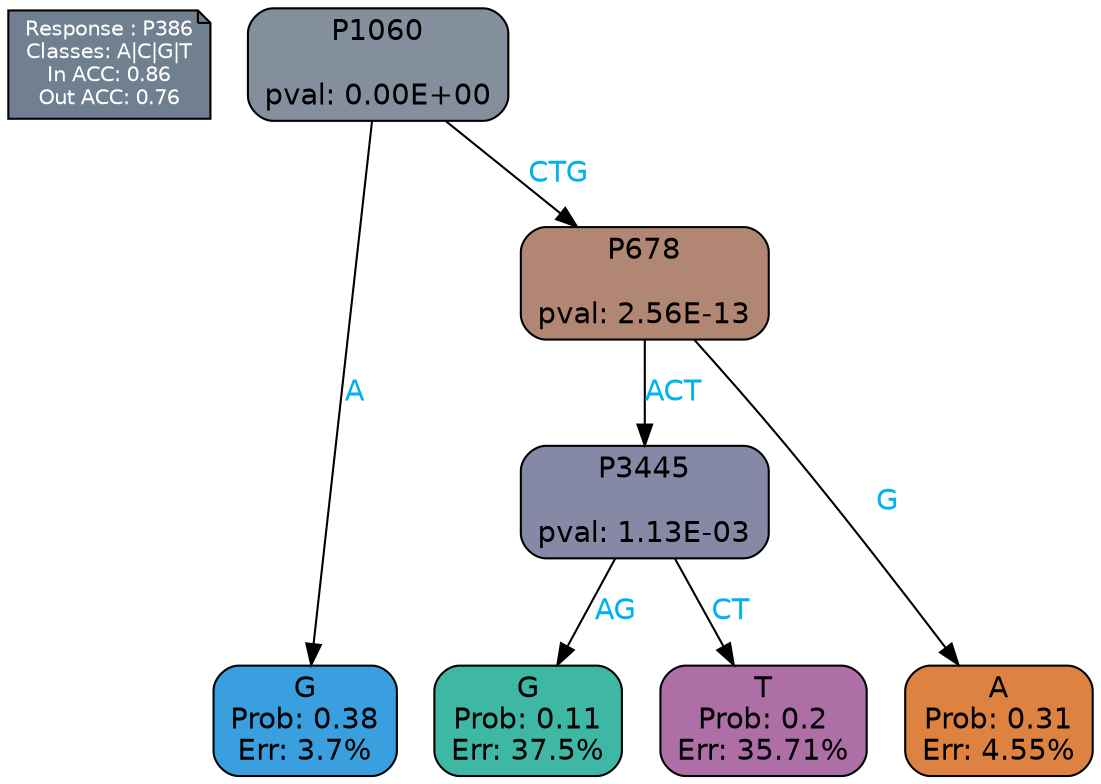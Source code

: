 digraph Tree {
node [shape=box, style="filled, rounded", color="black", fontname=helvetica] ;
graph [ranksep=equally, splines=polylines, bgcolor=transparent, dpi=600] ;
edge [fontname=helvetica] ;
LEGEND [label="Response : P386
Classes: A|C|G|T
In ACC: 0.86
Out ACC: 0.76
",shape=note,align=left,style=filled,fillcolor="slategray",fontcolor="white",fontsize=10];1 [label="P1060

pval: 0.00E+00", fillcolor="#838f9c"] ;
2 [label="G
Prob: 0.38
Err: 3.7%", fillcolor="#399fde"] ;
3 [label="P678

pval: 2.56E-13", fillcolor="#b18673"] ;
4 [label="P3445

pval: 1.13E-03", fillcolor="#8589a6"] ;
5 [label="G
Prob: 0.11
Err: 37.5%", fillcolor="#3eb8a4"] ;
6 [label="T
Prob: 0.2
Err: 35.71%", fillcolor="#ae6fa7"] ;
7 [label="A
Prob: 0.31
Err: 4.55%", fillcolor="#dd8240"] ;
1 -> 2 [label="A",fontcolor=deepskyblue2] ;
1 -> 3 [label="CTG",fontcolor=deepskyblue2] ;
3 -> 4 [label="ACT",fontcolor=deepskyblue2] ;
3 -> 7 [label="G",fontcolor=deepskyblue2] ;
4 -> 5 [label="AG",fontcolor=deepskyblue2] ;
4 -> 6 [label="CT",fontcolor=deepskyblue2] ;
{rank = same; 2;5;6;7;}{rank = same; LEGEND;1;}}